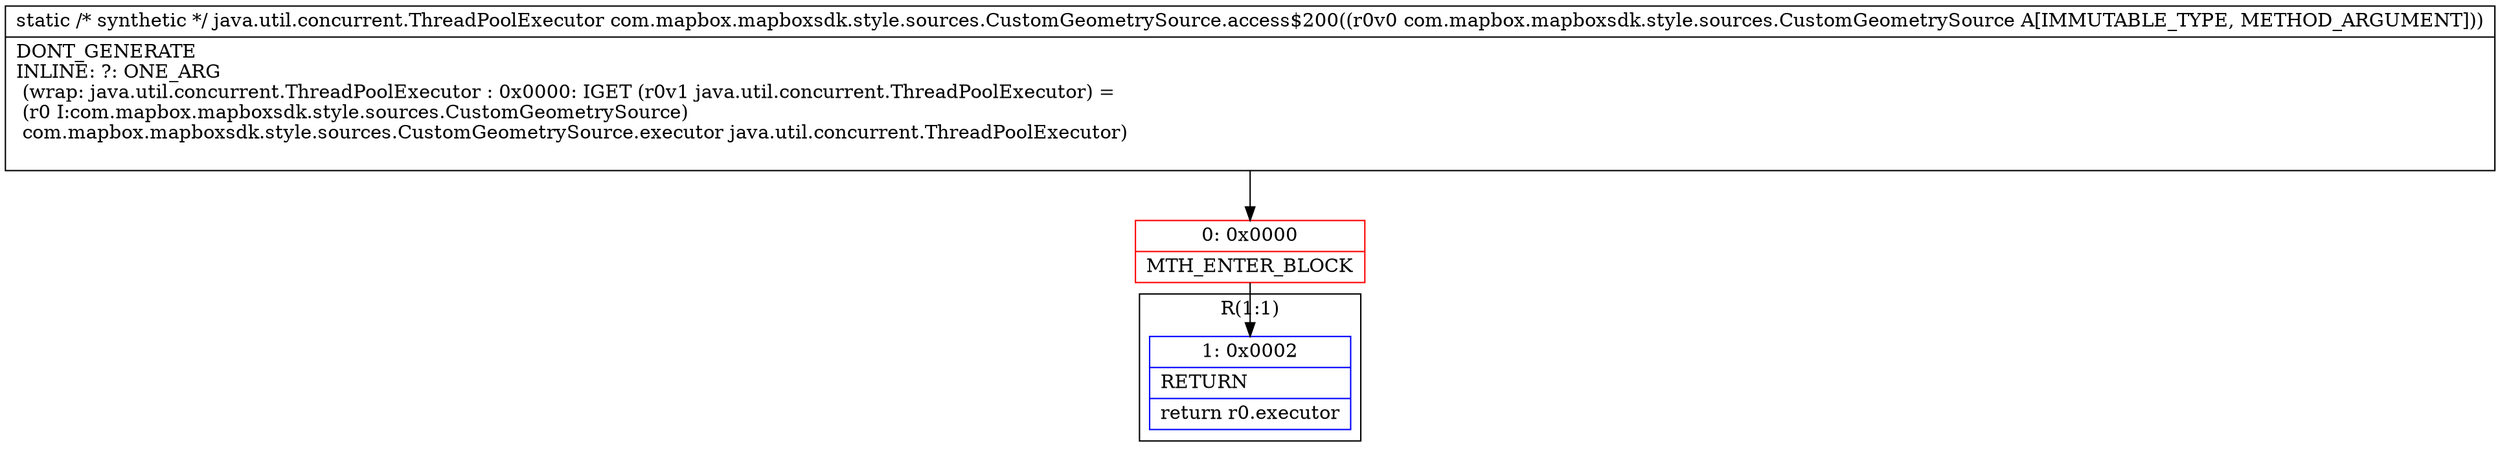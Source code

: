 digraph "CFG forcom.mapbox.mapboxsdk.style.sources.CustomGeometrySource.access$200(Lcom\/mapbox\/mapboxsdk\/style\/sources\/CustomGeometrySource;)Ljava\/util\/concurrent\/ThreadPoolExecutor;" {
subgraph cluster_Region_321898958 {
label = "R(1:1)";
node [shape=record,color=blue];
Node_1 [shape=record,label="{1\:\ 0x0002|RETURN\l|return r0.executor\l}"];
}
Node_0 [shape=record,color=red,label="{0\:\ 0x0000|MTH_ENTER_BLOCK\l}"];
MethodNode[shape=record,label="{static \/* synthetic *\/ java.util.concurrent.ThreadPoolExecutor com.mapbox.mapboxsdk.style.sources.CustomGeometrySource.access$200((r0v0 com.mapbox.mapboxsdk.style.sources.CustomGeometrySource A[IMMUTABLE_TYPE, METHOD_ARGUMENT]))  | DONT_GENERATE\lINLINE: ?: ONE_ARG  \l  (wrap: java.util.concurrent.ThreadPoolExecutor : 0x0000: IGET  (r0v1 java.util.concurrent.ThreadPoolExecutor) = \l  (r0 I:com.mapbox.mapboxsdk.style.sources.CustomGeometrySource)\l com.mapbox.mapboxsdk.style.sources.CustomGeometrySource.executor java.util.concurrent.ThreadPoolExecutor)\l\l}"];
MethodNode -> Node_0;
Node_0 -> Node_1;
}

